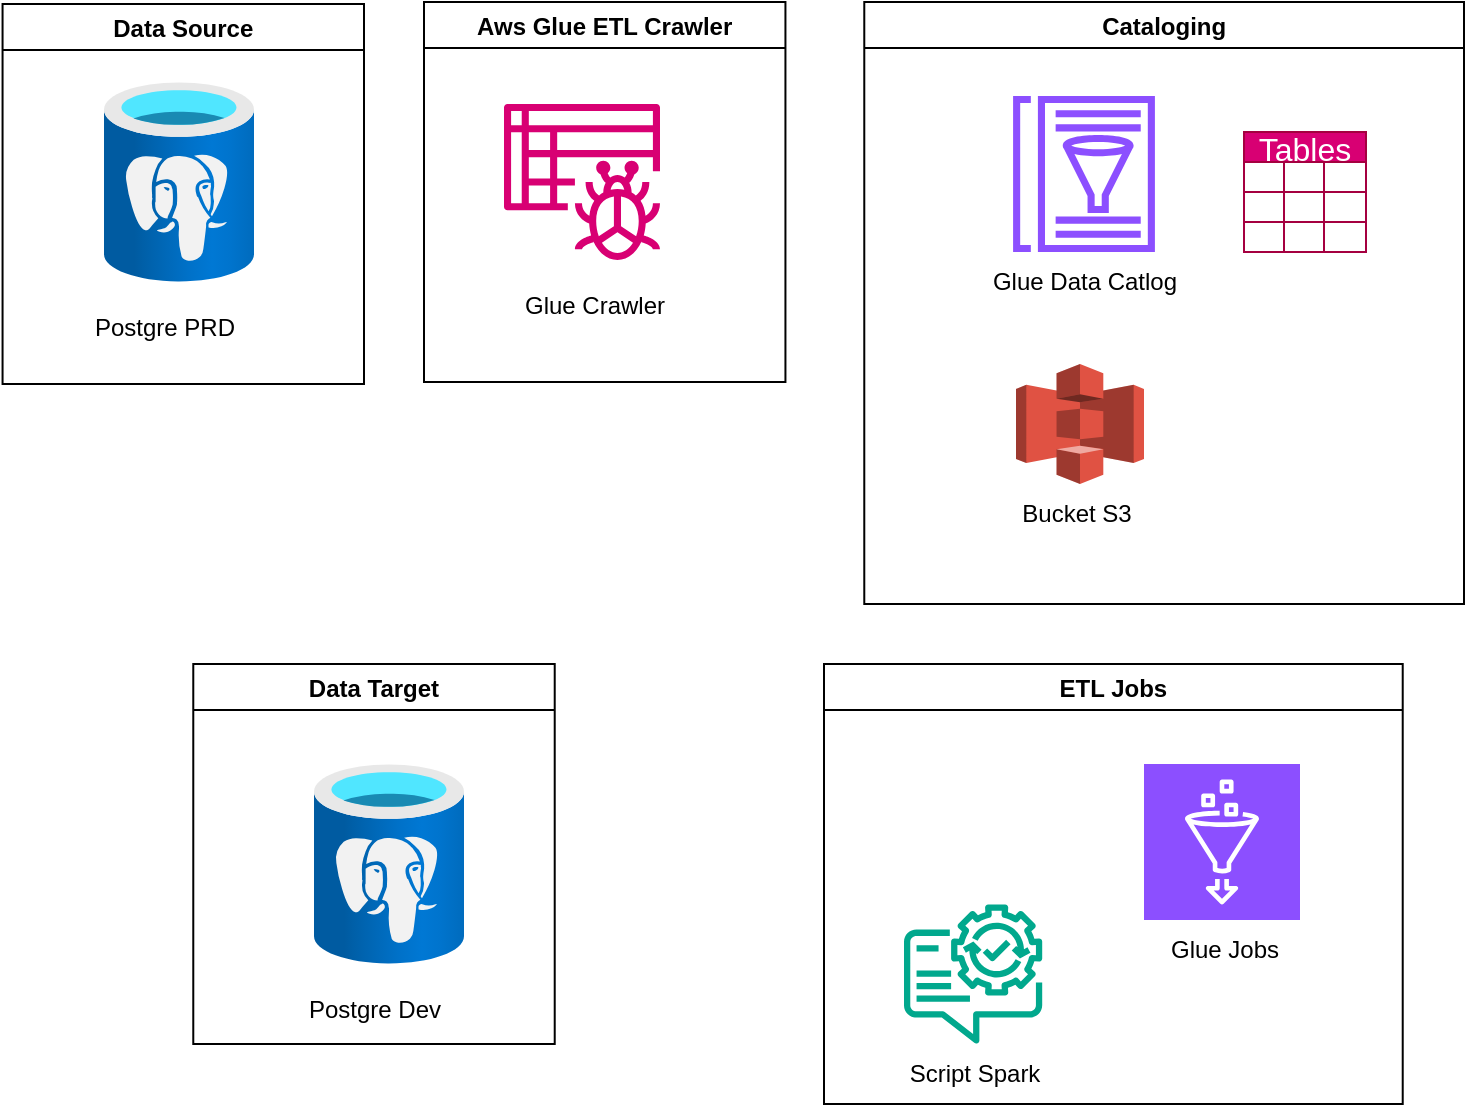 <mxfile version="22.1.9" type="github">
  <diagram name="Page-1" id="brKmT-EkNB2ks8HkJRCC">
    <mxGraphModel dx="1077" dy="920" grid="1" gridSize="10" guides="1" tooltips="1" connect="1" arrows="1" fold="1" page="1" pageScale="1" pageWidth="827" pageHeight="1169" math="0" shadow="0">
      <root>
        <mxCell id="0" />
        <mxCell id="1" parent="0" />
        <mxCell id="FxCQj33LjYp6d0i4RSg2-48" value="" style="group" vertex="1" connectable="0" parent="1">
          <mxGeometry x="45" y="139" width="90" height="138" as="geometry" />
        </mxCell>
        <mxCell id="FxCQj33LjYp6d0i4RSg2-2" value="" style="image;aspect=fixed;html=1;points=[];align=center;fontSize=12;image=img/lib/azure2/databases/Azure_Database_PostgreSQL_Server.svg;" vertex="1" parent="FxCQj33LjYp6d0i4RSg2-48">
          <mxGeometry x="15" width="75" height="100" as="geometry" />
        </mxCell>
        <mxCell id="FxCQj33LjYp6d0i4RSg2-44" value="Postgre PRD" style="text;html=1;align=center;verticalAlign=middle;resizable=0;points=[];autosize=1;strokeColor=none;fillColor=none;" vertex="1" parent="FxCQj33LjYp6d0i4RSg2-48">
          <mxGeometry y="108" width="90" height="30" as="geometry" />
        </mxCell>
        <mxCell id="FxCQj33LjYp6d0i4RSg2-49" value="" style="group" vertex="1" connectable="0" parent="1">
          <mxGeometry x="150.0" y="480" width="90" height="138" as="geometry" />
        </mxCell>
        <mxCell id="FxCQj33LjYp6d0i4RSg2-50" value="" style="image;aspect=fixed;html=1;points=[];align=center;fontSize=12;image=img/lib/azure2/databases/Azure_Database_PostgreSQL_Server.svg;" vertex="1" parent="FxCQj33LjYp6d0i4RSg2-49">
          <mxGeometry x="15" width="75" height="100" as="geometry" />
        </mxCell>
        <mxCell id="FxCQj33LjYp6d0i4RSg2-51" value="Postgre Dev" style="text;html=1;align=center;verticalAlign=middle;resizable=0;points=[];autosize=1;strokeColor=none;fillColor=none;" vertex="1" parent="FxCQj33LjYp6d0i4RSg2-49">
          <mxGeometry y="108" width="90" height="30" as="geometry" />
        </mxCell>
        <mxCell id="FxCQj33LjYp6d0i4RSg2-55" value="Data Source" style="swimlane;startSize=23;" vertex="1" parent="1">
          <mxGeometry x="9.28" y="100" width="180.72" height="190" as="geometry" />
        </mxCell>
        <mxCell id="FxCQj33LjYp6d0i4RSg2-57" value="" style="group" vertex="1" connectable="0" parent="1">
          <mxGeometry x="220" y="99" width="180.72" height="190" as="geometry" />
        </mxCell>
        <mxCell id="FxCQj33LjYp6d0i4RSg2-54" value="" style="group" vertex="1" connectable="0" parent="FxCQj33LjYp6d0i4RSg2-57">
          <mxGeometry x="40" y="51" width="90" height="116" as="geometry" />
        </mxCell>
        <mxCell id="FxCQj33LjYp6d0i4RSg2-3" value="" style="sketch=0;outlineConnect=0;fontColor=#ffffff;fillColor=#d80073;strokeColor=#A50040;dashed=0;verticalLabelPosition=bottom;verticalAlign=top;align=center;html=1;fontSize=12;fontStyle=0;aspect=fixed;pointerEvents=1;shape=mxgraph.aws4.glue_crawlers;" vertex="1" parent="FxCQj33LjYp6d0i4RSg2-54">
          <mxGeometry width="78" height="78" as="geometry" />
        </mxCell>
        <mxCell id="FxCQj33LjYp6d0i4RSg2-45" value="Glue Crawler" style="text;html=1;align=center;verticalAlign=middle;resizable=0;points=[];autosize=1;strokeColor=none;fillColor=none;" vertex="1" parent="FxCQj33LjYp6d0i4RSg2-54">
          <mxGeometry y="86" width="90" height="30" as="geometry" />
        </mxCell>
        <mxCell id="FxCQj33LjYp6d0i4RSg2-56" value="Aws Glue ETL Crawler" style="swimlane;" vertex="1" parent="FxCQj33LjYp6d0i4RSg2-57">
          <mxGeometry width="180.72" height="190" as="geometry" />
        </mxCell>
        <mxCell id="FxCQj33LjYp6d0i4RSg2-58" value="Cataloging" style="swimlane;" vertex="1" parent="1">
          <mxGeometry x="440.14" y="99" width="299.86" height="301" as="geometry" />
        </mxCell>
        <mxCell id="FxCQj33LjYp6d0i4RSg2-16" value="" style="sketch=0;outlineConnect=0;fontColor=#232F3E;gradientColor=none;fillColor=#8C4FFF;strokeColor=none;dashed=0;verticalLabelPosition=bottom;verticalAlign=top;align=center;html=1;fontSize=12;fontStyle=0;aspect=fixed;pointerEvents=1;shape=mxgraph.aws4.glue_data_catalog;" vertex="1" parent="FxCQj33LjYp6d0i4RSg2-58">
          <mxGeometry x="73.86" y="47" width="72" height="78" as="geometry" />
        </mxCell>
        <mxCell id="FxCQj33LjYp6d0i4RSg2-30" value="Tables" style="shape=table;startSize=15;container=1;collapsible=0;childLayout=tableLayout;strokeColor=#A50040;fontSize=16;fillColor=#d80073;fontColor=#ffffff;" vertex="1" parent="FxCQj33LjYp6d0i4RSg2-58">
          <mxGeometry x="189.86" y="65" width="61" height="60" as="geometry" />
        </mxCell>
        <mxCell id="FxCQj33LjYp6d0i4RSg2-31" value="" style="shape=tableRow;horizontal=0;startSize=0;swimlaneHead=0;swimlaneBody=0;strokeColor=inherit;top=0;left=0;bottom=0;right=0;collapsible=0;dropTarget=0;fillColor=none;points=[[0,0.5],[1,0.5]];portConstraint=eastwest;fontSize=16;" vertex="1" parent="FxCQj33LjYp6d0i4RSg2-30">
          <mxGeometry y="15" width="61" height="15" as="geometry" />
        </mxCell>
        <mxCell id="FxCQj33LjYp6d0i4RSg2-32" value="" style="shape=partialRectangle;html=1;whiteSpace=wrap;connectable=0;strokeColor=inherit;overflow=hidden;fillColor=none;top=0;left=0;bottom=0;right=0;pointerEvents=1;fontSize=16;" vertex="1" parent="FxCQj33LjYp6d0i4RSg2-31">
          <mxGeometry width="20" height="15" as="geometry">
            <mxRectangle width="20" height="15" as="alternateBounds" />
          </mxGeometry>
        </mxCell>
        <mxCell id="FxCQj33LjYp6d0i4RSg2-33" value="" style="shape=partialRectangle;html=1;whiteSpace=wrap;connectable=0;strokeColor=inherit;overflow=hidden;fillColor=none;top=0;left=0;bottom=0;right=0;pointerEvents=1;fontSize=16;" vertex="1" parent="FxCQj33LjYp6d0i4RSg2-31">
          <mxGeometry x="20" width="20" height="15" as="geometry">
            <mxRectangle width="20" height="15" as="alternateBounds" />
          </mxGeometry>
        </mxCell>
        <mxCell id="FxCQj33LjYp6d0i4RSg2-34" value="" style="shape=partialRectangle;html=1;whiteSpace=wrap;connectable=0;strokeColor=inherit;overflow=hidden;fillColor=none;top=0;left=0;bottom=0;right=0;pointerEvents=1;fontSize=16;" vertex="1" parent="FxCQj33LjYp6d0i4RSg2-31">
          <mxGeometry x="40" width="21" height="15" as="geometry">
            <mxRectangle width="21" height="15" as="alternateBounds" />
          </mxGeometry>
        </mxCell>
        <mxCell id="FxCQj33LjYp6d0i4RSg2-35" value="" style="shape=tableRow;horizontal=0;startSize=0;swimlaneHead=0;swimlaneBody=0;strokeColor=inherit;top=0;left=0;bottom=0;right=0;collapsible=0;dropTarget=0;fillColor=none;points=[[0,0.5],[1,0.5]];portConstraint=eastwest;fontSize=16;" vertex="1" parent="FxCQj33LjYp6d0i4RSg2-30">
          <mxGeometry y="30" width="61" height="15" as="geometry" />
        </mxCell>
        <mxCell id="FxCQj33LjYp6d0i4RSg2-36" value="" style="shape=partialRectangle;html=1;whiteSpace=wrap;connectable=0;strokeColor=inherit;overflow=hidden;fillColor=none;top=0;left=0;bottom=0;right=0;pointerEvents=1;fontSize=16;" vertex="1" parent="FxCQj33LjYp6d0i4RSg2-35">
          <mxGeometry width="20" height="15" as="geometry">
            <mxRectangle width="20" height="15" as="alternateBounds" />
          </mxGeometry>
        </mxCell>
        <mxCell id="FxCQj33LjYp6d0i4RSg2-37" value="" style="shape=partialRectangle;html=1;whiteSpace=wrap;connectable=0;strokeColor=inherit;overflow=hidden;fillColor=none;top=0;left=0;bottom=0;right=0;pointerEvents=1;fontSize=16;" vertex="1" parent="FxCQj33LjYp6d0i4RSg2-35">
          <mxGeometry x="20" width="20" height="15" as="geometry">
            <mxRectangle width="20" height="15" as="alternateBounds" />
          </mxGeometry>
        </mxCell>
        <mxCell id="FxCQj33LjYp6d0i4RSg2-38" value="" style="shape=partialRectangle;html=1;whiteSpace=wrap;connectable=0;strokeColor=inherit;overflow=hidden;fillColor=none;top=0;left=0;bottom=0;right=0;pointerEvents=1;fontSize=16;" vertex="1" parent="FxCQj33LjYp6d0i4RSg2-35">
          <mxGeometry x="40" width="21" height="15" as="geometry">
            <mxRectangle width="21" height="15" as="alternateBounds" />
          </mxGeometry>
        </mxCell>
        <mxCell id="FxCQj33LjYp6d0i4RSg2-39" value="" style="shape=tableRow;horizontal=0;startSize=0;swimlaneHead=0;swimlaneBody=0;strokeColor=inherit;top=0;left=0;bottom=0;right=0;collapsible=0;dropTarget=0;fillColor=none;points=[[0,0.5],[1,0.5]];portConstraint=eastwest;fontSize=16;" vertex="1" parent="FxCQj33LjYp6d0i4RSg2-30">
          <mxGeometry y="45" width="61" height="15" as="geometry" />
        </mxCell>
        <mxCell id="FxCQj33LjYp6d0i4RSg2-40" value="" style="shape=partialRectangle;html=1;whiteSpace=wrap;connectable=0;strokeColor=inherit;overflow=hidden;fillColor=none;top=0;left=0;bottom=0;right=0;pointerEvents=1;fontSize=16;" vertex="1" parent="FxCQj33LjYp6d0i4RSg2-39">
          <mxGeometry width="20" height="15" as="geometry">
            <mxRectangle width="20" height="15" as="alternateBounds" />
          </mxGeometry>
        </mxCell>
        <mxCell id="FxCQj33LjYp6d0i4RSg2-41" value="" style="shape=partialRectangle;html=1;whiteSpace=wrap;connectable=0;strokeColor=inherit;overflow=hidden;fillColor=none;top=0;left=0;bottom=0;right=0;pointerEvents=1;fontSize=16;" vertex="1" parent="FxCQj33LjYp6d0i4RSg2-39">
          <mxGeometry x="20" width="20" height="15" as="geometry">
            <mxRectangle width="20" height="15" as="alternateBounds" />
          </mxGeometry>
        </mxCell>
        <mxCell id="FxCQj33LjYp6d0i4RSg2-42" value="" style="shape=partialRectangle;html=1;whiteSpace=wrap;connectable=0;strokeColor=inherit;overflow=hidden;fillColor=none;top=0;left=0;bottom=0;right=0;pointerEvents=1;fontSize=16;" vertex="1" parent="FxCQj33LjYp6d0i4RSg2-39">
          <mxGeometry x="40" width="21" height="15" as="geometry">
            <mxRectangle width="21" height="15" as="alternateBounds" />
          </mxGeometry>
        </mxCell>
        <mxCell id="FxCQj33LjYp6d0i4RSg2-46" value="Glue Data Catlog" style="text;html=1;align=center;verticalAlign=middle;resizable=0;points=[];autosize=1;strokeColor=none;fillColor=none;" vertex="1" parent="FxCQj33LjYp6d0i4RSg2-58">
          <mxGeometry x="49.86" y="125" width="120" height="30" as="geometry" />
        </mxCell>
        <mxCell id="FxCQj33LjYp6d0i4RSg2-52" value="" style="group" vertex="1" connectable="0" parent="FxCQj33LjYp6d0i4RSg2-58">
          <mxGeometry x="65.86" y="181" width="80" height="90" as="geometry" />
        </mxCell>
        <mxCell id="FxCQj33LjYp6d0i4RSg2-15" value="" style="outlineConnect=0;dashed=0;verticalLabelPosition=bottom;verticalAlign=top;align=center;html=1;shape=mxgraph.aws3.s3;fillColor=#E05243;gradientColor=none;" vertex="1" parent="FxCQj33LjYp6d0i4RSg2-52">
          <mxGeometry x="10" width="64" height="60" as="geometry" />
        </mxCell>
        <mxCell id="FxCQj33LjYp6d0i4RSg2-47" value="Bucket S3" style="text;html=1;align=center;verticalAlign=middle;resizable=0;points=[];autosize=1;strokeColor=none;fillColor=none;" vertex="1" parent="FxCQj33LjYp6d0i4RSg2-52">
          <mxGeometry y="60" width="80" height="30" as="geometry" />
        </mxCell>
        <mxCell id="FxCQj33LjYp6d0i4RSg2-76" value="" style="group" vertex="1" connectable="0" parent="1">
          <mxGeometry x="420" y="430" width="289.36" height="220" as="geometry" />
        </mxCell>
        <mxCell id="FxCQj33LjYp6d0i4RSg2-14" value="" style="sketch=0;points=[[0,0,0],[0.25,0,0],[0.5,0,0],[0.75,0,0],[1,0,0],[0,1,0],[0.25,1,0],[0.5,1,0],[0.75,1,0],[1,1,0],[0,0.25,0],[0,0.5,0],[0,0.75,0],[1,0.25,0],[1,0.5,0],[1,0.75,0]];outlineConnect=0;fontColor=#232F3E;fillColor=#8C4FFF;strokeColor=#ffffff;dashed=0;verticalLabelPosition=bottom;verticalAlign=top;align=center;html=1;fontSize=12;fontStyle=0;aspect=fixed;shape=mxgraph.aws4.resourceIcon;resIcon=mxgraph.aws4.glue;" vertex="1" parent="FxCQj33LjYp6d0i4RSg2-76">
          <mxGeometry x="160" y="50.0" width="78" height="78" as="geometry" />
        </mxCell>
        <mxCell id="FxCQj33LjYp6d0i4RSg2-73" value="ETL Jobs" style="swimlane;startSize=23;" vertex="1" parent="FxCQj33LjYp6d0i4RSg2-76">
          <mxGeometry width="289.36" height="220" as="geometry" />
        </mxCell>
        <mxCell id="FxCQj33LjYp6d0i4RSg2-12" value="" style="sketch=0;outlineConnect=0;fontColor=#232F3E;gradientColor=none;fillColor=#01A88D;strokeColor=none;dashed=0;verticalLabelPosition=bottom;verticalAlign=top;align=center;html=1;fontSize=12;fontStyle=0;aspect=fixed;pointerEvents=1;shape=mxgraph.aws4.devops_guru_insights;" vertex="1" parent="FxCQj33LjYp6d0i4RSg2-73">
          <mxGeometry x="40" y="120" width="69.1" height="70" as="geometry" />
        </mxCell>
        <mxCell id="FxCQj33LjYp6d0i4RSg2-74" value="Glue Jobs" style="text;html=1;align=center;verticalAlign=middle;resizable=0;points=[];autosize=1;strokeColor=none;fillColor=none;" vertex="1" parent="FxCQj33LjYp6d0i4RSg2-73">
          <mxGeometry x="160" y="128" width="80" height="30" as="geometry" />
        </mxCell>
        <mxCell id="FxCQj33LjYp6d0i4RSg2-75" value="Script Spark" style="text;html=1;align=center;verticalAlign=middle;resizable=0;points=[];autosize=1;strokeColor=none;fillColor=none;" vertex="1" parent="FxCQj33LjYp6d0i4RSg2-73">
          <mxGeometry x="29.55" y="190" width="90" height="30" as="geometry" />
        </mxCell>
        <mxCell id="FxCQj33LjYp6d0i4RSg2-77" value="Data Target" style="swimlane;startSize=23;" vertex="1" parent="1">
          <mxGeometry x="104.64" y="430" width="180.72" height="190" as="geometry" />
        </mxCell>
      </root>
    </mxGraphModel>
  </diagram>
</mxfile>
